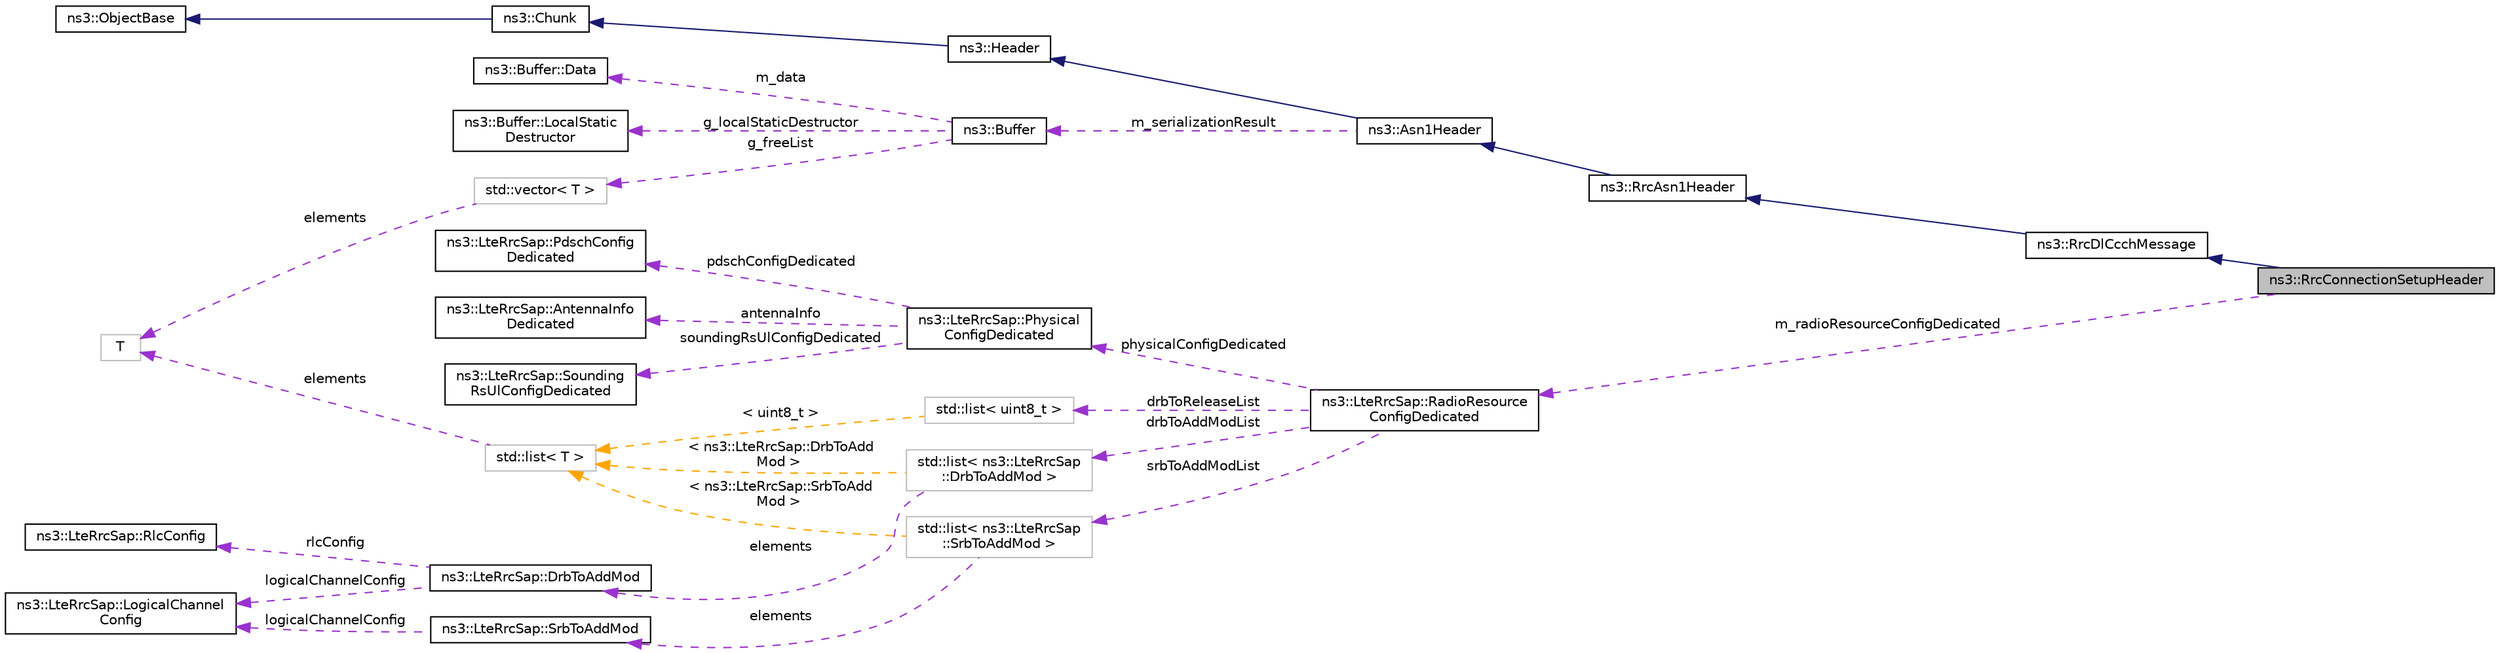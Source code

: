 digraph "ns3::RrcConnectionSetupHeader"
{
 // LATEX_PDF_SIZE
  edge [fontname="Helvetica",fontsize="10",labelfontname="Helvetica",labelfontsize="10"];
  node [fontname="Helvetica",fontsize="10",shape=record];
  rankdir="LR";
  Node1 [label="ns3::RrcConnectionSetupHeader",height=0.2,width=0.4,color="black", fillcolor="grey75", style="filled", fontcolor="black",tooltip="This class manages the serialization/deserialization of RrcConnectionSetup IE."];
  Node2 -> Node1 [dir="back",color="midnightblue",fontsize="10",style="solid",fontname="Helvetica"];
  Node2 [label="ns3::RrcDlCcchMessage",height=0.2,width=0.4,color="black", fillcolor="white", style="filled",URL="$classns3_1_1_rrc_dl_ccch_message.html",tooltip="This class only serves to discriminate which message type has been received in downlink (eNb to ue) f..."];
  Node3 -> Node2 [dir="back",color="midnightblue",fontsize="10",style="solid",fontname="Helvetica"];
  Node3 [label="ns3::RrcAsn1Header",height=0.2,width=0.4,color="black", fillcolor="white", style="filled",URL="$classns3_1_1_rrc_asn1_header.html",tooltip="This class extends Asn1Header functions, adding serialization/deserialization of some Information ele..."];
  Node4 -> Node3 [dir="back",color="midnightblue",fontsize="10",style="solid",fontname="Helvetica"];
  Node4 [label="ns3::Asn1Header",height=0.2,width=0.4,color="black", fillcolor="white", style="filled",URL="$classns3_1_1_asn1_header.html",tooltip="This class has the purpose to encode Information Elements according to ASN.1 syntax,..."];
  Node5 -> Node4 [dir="back",color="midnightblue",fontsize="10",style="solid",fontname="Helvetica"];
  Node5 [label="ns3::Header",height=0.2,width=0.4,color="black", fillcolor="white", style="filled",URL="$classns3_1_1_header.html",tooltip="Protocol header serialization and deserialization."];
  Node6 -> Node5 [dir="back",color="midnightblue",fontsize="10",style="solid",fontname="Helvetica"];
  Node6 [label="ns3::Chunk",height=0.2,width=0.4,color="black", fillcolor="white", style="filled",URL="$classns3_1_1_chunk.html",tooltip="abstract base class for ns3::Header and ns3::Trailer"];
  Node7 -> Node6 [dir="back",color="midnightblue",fontsize="10",style="solid",fontname="Helvetica"];
  Node7 [label="ns3::ObjectBase",height=0.2,width=0.4,color="black", fillcolor="white", style="filled",URL="$classns3_1_1_object_base.html",tooltip="Anchor the ns-3 type and attribute system."];
  Node8 -> Node4 [dir="back",color="darkorchid3",fontsize="10",style="dashed",label=" m_serializationResult" ,fontname="Helvetica"];
  Node8 [label="ns3::Buffer",height=0.2,width=0.4,color="black", fillcolor="white", style="filled",URL="$classns3_1_1_buffer.html",tooltip="automatically resized byte buffer"];
  Node9 -> Node8 [dir="back",color="darkorchid3",fontsize="10",style="dashed",label=" m_data" ,fontname="Helvetica"];
  Node9 [label="ns3::Buffer::Data",height=0.2,width=0.4,color="black", fillcolor="white", style="filled",URL="$structns3_1_1_buffer_1_1_data.html",tooltip="This data structure is variable-sized through its last member whose size is determined at allocation ..."];
  Node10 -> Node8 [dir="back",color="darkorchid3",fontsize="10",style="dashed",label=" g_localStaticDestructor" ,fontname="Helvetica"];
  Node10 [label="ns3::Buffer::LocalStatic\lDestructor",height=0.2,width=0.4,color="black", fillcolor="white", style="filled",URL="$structns3_1_1_buffer_1_1_local_static_destructor.html",tooltip="Local static destructor structure."];
  Node11 -> Node8 [dir="back",color="darkorchid3",fontsize="10",style="dashed",label=" g_freeList" ,fontname="Helvetica"];
  Node11 [label="std::vector\< T \>",height=0.2,width=0.4,color="grey75", fillcolor="white", style="filled",tooltip=" "];
  Node12 -> Node11 [dir="back",color="darkorchid3",fontsize="10",style="dashed",label=" elements" ,fontname="Helvetica"];
  Node12 [label="T",height=0.2,width=0.4,color="grey75", fillcolor="white", style="filled",tooltip=" "];
  Node13 -> Node1 [dir="back",color="darkorchid3",fontsize="10",style="dashed",label=" m_radioResourceConfigDedicated" ,fontname="Helvetica"];
  Node13 [label="ns3::LteRrcSap::RadioResource\lConfigDedicated",height=0.2,width=0.4,color="black", fillcolor="white", style="filled",URL="$structns3_1_1_lte_rrc_sap_1_1_radio_resource_config_dedicated.html",tooltip="RadioResourceConfigDedicated structure."];
  Node14 -> Node13 [dir="back",color="darkorchid3",fontsize="10",style="dashed",label=" physicalConfigDedicated" ,fontname="Helvetica"];
  Node14 [label="ns3::LteRrcSap::Physical\lConfigDedicated",height=0.2,width=0.4,color="black", fillcolor="white", style="filled",URL="$structns3_1_1_lte_rrc_sap_1_1_physical_config_dedicated.html",tooltip="PhysicalConfigDedicated structure."];
  Node15 -> Node14 [dir="back",color="darkorchid3",fontsize="10",style="dashed",label=" pdschConfigDedicated" ,fontname="Helvetica"];
  Node15 [label="ns3::LteRrcSap::PdschConfig\lDedicated",height=0.2,width=0.4,color="black", fillcolor="white", style="filled",URL="$structns3_1_1_lte_rrc_sap_1_1_pdsch_config_dedicated.html",tooltip="PdschConfigDedicated structure."];
  Node16 -> Node14 [dir="back",color="darkorchid3",fontsize="10",style="dashed",label=" antennaInfo" ,fontname="Helvetica"];
  Node16 [label="ns3::LteRrcSap::AntennaInfo\lDedicated",height=0.2,width=0.4,color="black", fillcolor="white", style="filled",URL="$structns3_1_1_lte_rrc_sap_1_1_antenna_info_dedicated.html",tooltip="AntennaInfoDedicated structure."];
  Node17 -> Node14 [dir="back",color="darkorchid3",fontsize="10",style="dashed",label=" soundingRsUlConfigDedicated" ,fontname="Helvetica"];
  Node17 [label="ns3::LteRrcSap::Sounding\lRsUlConfigDedicated",height=0.2,width=0.4,color="black", fillcolor="white", style="filled",URL="$structns3_1_1_lte_rrc_sap_1_1_sounding_rs_ul_config_dedicated.html",tooltip="SoundingRsUlConfigDedicated structure."];
  Node18 -> Node13 [dir="back",color="darkorchid3",fontsize="10",style="dashed",label=" drbToReleaseList" ,fontname="Helvetica"];
  Node18 [label="std::list\< uint8_t \>",height=0.2,width=0.4,color="grey75", fillcolor="white", style="filled",tooltip=" "];
  Node19 -> Node18 [dir="back",color="orange",fontsize="10",style="dashed",label=" \< uint8_t \>" ,fontname="Helvetica"];
  Node19 [label="std::list\< T \>",height=0.2,width=0.4,color="grey75", fillcolor="white", style="filled",tooltip=" "];
  Node12 -> Node19 [dir="back",color="darkorchid3",fontsize="10",style="dashed",label=" elements" ,fontname="Helvetica"];
  Node20 -> Node13 [dir="back",color="darkorchid3",fontsize="10",style="dashed",label=" drbToAddModList" ,fontname="Helvetica"];
  Node20 [label="std::list\< ns3::LteRrcSap\l::DrbToAddMod \>",height=0.2,width=0.4,color="grey75", fillcolor="white", style="filled",tooltip=" "];
  Node21 -> Node20 [dir="back",color="darkorchid3",fontsize="10",style="dashed",label=" elements" ,fontname="Helvetica"];
  Node21 [label="ns3::LteRrcSap::DrbToAddMod",height=0.2,width=0.4,color="black", fillcolor="white", style="filled",URL="$structns3_1_1_lte_rrc_sap_1_1_drb_to_add_mod.html",tooltip="DrbToAddMod structure."];
  Node22 -> Node21 [dir="back",color="darkorchid3",fontsize="10",style="dashed",label=" rlcConfig" ,fontname="Helvetica"];
  Node22 [label="ns3::LteRrcSap::RlcConfig",height=0.2,width=0.4,color="black", fillcolor="white", style="filled",URL="$structns3_1_1_lte_rrc_sap_1_1_rlc_config.html",tooltip="RlcConfig structure."];
  Node23 -> Node21 [dir="back",color="darkorchid3",fontsize="10",style="dashed",label=" logicalChannelConfig" ,fontname="Helvetica"];
  Node23 [label="ns3::LteRrcSap::LogicalChannel\lConfig",height=0.2,width=0.4,color="black", fillcolor="white", style="filled",URL="$structns3_1_1_lte_rrc_sap_1_1_logical_channel_config.html",tooltip="LogicalChannelConfig structure."];
  Node19 -> Node20 [dir="back",color="orange",fontsize="10",style="dashed",label=" \< ns3::LteRrcSap::DrbToAdd\lMod \>" ,fontname="Helvetica"];
  Node24 -> Node13 [dir="back",color="darkorchid3",fontsize="10",style="dashed",label=" srbToAddModList" ,fontname="Helvetica"];
  Node24 [label="std::list\< ns3::LteRrcSap\l::SrbToAddMod \>",height=0.2,width=0.4,color="grey75", fillcolor="white", style="filled",tooltip=" "];
  Node25 -> Node24 [dir="back",color="darkorchid3",fontsize="10",style="dashed",label=" elements" ,fontname="Helvetica"];
  Node25 [label="ns3::LteRrcSap::SrbToAddMod",height=0.2,width=0.4,color="black", fillcolor="white", style="filled",URL="$structns3_1_1_lte_rrc_sap_1_1_srb_to_add_mod.html",tooltip="SrbToAddMod structure."];
  Node23 -> Node25 [dir="back",color="darkorchid3",fontsize="10",style="dashed",label=" logicalChannelConfig" ,fontname="Helvetica"];
  Node19 -> Node24 [dir="back",color="orange",fontsize="10",style="dashed",label=" \< ns3::LteRrcSap::SrbToAdd\lMod \>" ,fontname="Helvetica"];
}
